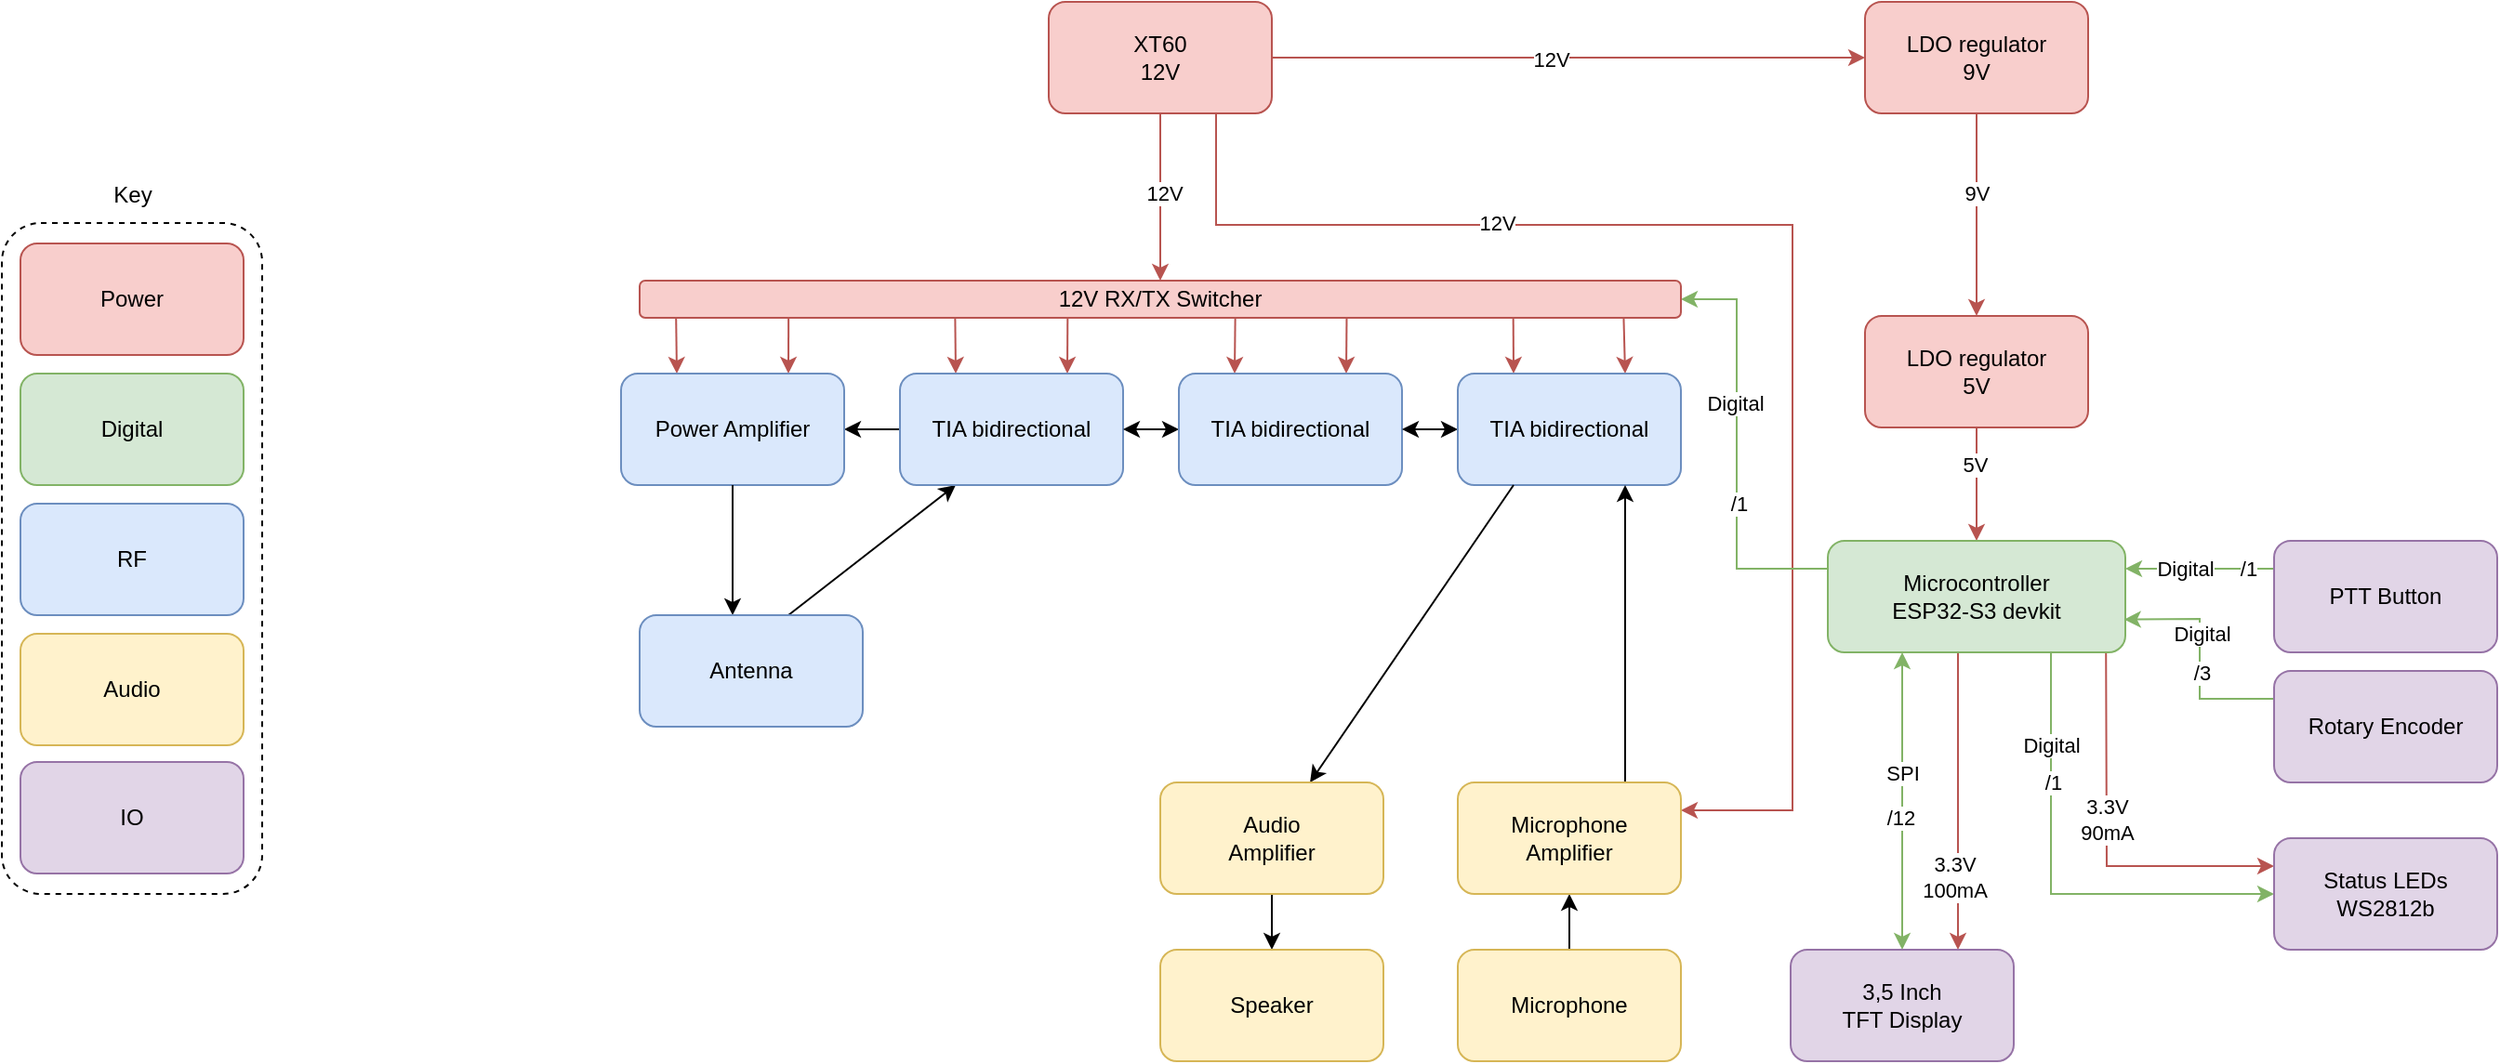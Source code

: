 <mxfile>
    <diagram id="nB85MIhoOBPVZY82rxV1" name="Page-1">
        <mxGraphModel dx="1100" dy="734" grid="1" gridSize="10" guides="1" tooltips="1" connect="1" arrows="1" fold="1" page="1" pageScale="1" pageWidth="1654" pageHeight="1169" math="0" shadow="0">
            <root>
                <mxCell id="0"/>
                <mxCell id="1" parent="0"/>
                <mxCell id="2" value="" style="rounded=1;whiteSpace=wrap;html=1;fillColor=none;dashed=1;strokeWidth=1;" parent="1" vertex="1">
                    <mxGeometry x="70" y="419" width="140" height="361" as="geometry"/>
                </mxCell>
                <mxCell id="5" style="edgeStyle=none;html=1;fillColor=#f8cecc;strokeColor=#b85450;" parent="1" source="3" target="4" edge="1">
                    <mxGeometry relative="1" as="geometry"/>
                </mxCell>
                <mxCell id="74" value="12V" style="edgeLabel;html=1;align=center;verticalAlign=middle;resizable=0;points=[];" parent="5" vertex="1" connectable="0">
                    <mxGeometry x="-0.062" y="-1" relative="1" as="geometry">
                        <mxPoint as="offset"/>
                    </mxGeometry>
                </mxCell>
                <mxCell id="41" style="edgeStyle=none;rounded=0;html=1;entryX=0.5;entryY=0;entryDx=0;entryDy=0;startArrow=none;startFill=0;endArrow=classic;endFill=1;fillColor=#f8cecc;strokeColor=#b85450;" parent="1" source="3" target="40" edge="1">
                    <mxGeometry relative="1" as="geometry"/>
                </mxCell>
                <mxCell id="77" value="12V" style="edgeLabel;html=1;align=center;verticalAlign=middle;resizable=0;points=[];" parent="41" vertex="1" connectable="0">
                    <mxGeometry x="-0.06" y="2" relative="1" as="geometry">
                        <mxPoint as="offset"/>
                    </mxGeometry>
                </mxCell>
                <mxCell id="73" style="edgeStyle=none;rounded=0;html=1;exitX=0.75;exitY=1;exitDx=0;exitDy=0;entryX=1;entryY=0.25;entryDx=0;entryDy=0;startArrow=none;startFill=0;endArrow=classic;endFill=1;fillColor=#f8cecc;strokeColor=#b85450;" parent="1" source="3" target="43" edge="1">
                    <mxGeometry relative="1" as="geometry">
                        <Array as="points">
                            <mxPoint x="723" y="420"/>
                            <mxPoint x="1033" y="420"/>
                            <mxPoint x="1033" y="735"/>
                        </Array>
                    </mxGeometry>
                </mxCell>
                <mxCell id="78" value="12V" style="edgeLabel;html=1;align=center;verticalAlign=middle;resizable=0;points=[];" parent="73" vertex="1" connectable="0">
                    <mxGeometry x="-0.207" y="1" relative="1" as="geometry">
                        <mxPoint x="-85" as="offset"/>
                    </mxGeometry>
                </mxCell>
                <mxCell id="3" value="XT60&lt;br&gt;12V" style="rounded=1;whiteSpace=wrap;html=1;strokeWidth=1;fillColor=#f8cecc;strokeColor=#b85450;" parent="1" vertex="1">
                    <mxGeometry x="633" y="300" width="120" height="60" as="geometry"/>
                </mxCell>
                <mxCell id="7" style="edgeStyle=none;html=1;entryX=0.5;entryY=0;entryDx=0;entryDy=0;fillColor=#f8cecc;strokeColor=#b85450;" parent="1" source="4" target="6" edge="1">
                    <mxGeometry relative="1" as="geometry">
                        <Array as="points"/>
                    </mxGeometry>
                </mxCell>
                <mxCell id="75" value="9V" style="edgeLabel;html=1;align=center;verticalAlign=middle;resizable=0;points=[];" parent="7" vertex="1" connectable="0">
                    <mxGeometry x="-0.223" relative="1" as="geometry">
                        <mxPoint as="offset"/>
                    </mxGeometry>
                </mxCell>
                <mxCell id="4" value="LDO regulator&lt;br&gt;9V" style="rounded=1;whiteSpace=wrap;html=1;strokeWidth=1;fillColor=#f8cecc;strokeColor=#b85450;" parent="1" vertex="1">
                    <mxGeometry x="1072" y="300" width="120" height="60" as="geometry"/>
                </mxCell>
                <mxCell id="22" style="edgeStyle=none;html=1;entryX=0.5;entryY=0;entryDx=0;entryDy=0;startArrow=none;startFill=0;endArrow=classic;endFill=1;fillColor=#f8cecc;strokeColor=#b85450;" parent="1" source="6" target="8" edge="1">
                    <mxGeometry relative="1" as="geometry"/>
                </mxCell>
                <mxCell id="76" value="5V" style="edgeLabel;html=1;align=center;verticalAlign=middle;resizable=0;points=[];" parent="22" vertex="1" connectable="0">
                    <mxGeometry x="-0.344" y="-1" relative="1" as="geometry">
                        <mxPoint as="offset"/>
                    </mxGeometry>
                </mxCell>
                <mxCell id="6" value="LDO regulator&lt;br&gt;5V" style="rounded=1;whiteSpace=wrap;html=1;strokeWidth=1;fillColor=#f8cecc;strokeColor=#b85450;" parent="1" vertex="1">
                    <mxGeometry x="1072" y="469" width="120" height="60" as="geometry"/>
                </mxCell>
                <mxCell id="19" value="" style="edgeStyle=none;html=1;startArrow=classic;startFill=1;endArrow=classic;endFill=1;exitX=0.25;exitY=1;exitDx=0;exitDy=0;fillColor=#d5e8d4;strokeColor=#82b366;entryX=0.5;entryY=0;entryDx=0;entryDy=0;" parent="1" source="8" target="10" edge="1">
                    <mxGeometry relative="1" as="geometry">
                        <mxPoint x="1092" y="630" as="sourcePoint"/>
                        <mxPoint x="1092" y="790" as="targetPoint"/>
                    </mxGeometry>
                </mxCell>
                <mxCell id="25" value="SPI" style="edgeLabel;html=1;align=center;verticalAlign=middle;resizable=0;points=[];" parent="19" vertex="1" connectable="0">
                    <mxGeometry x="-0.195" y="2" relative="1" as="geometry">
                        <mxPoint x="-2" as="offset"/>
                    </mxGeometry>
                </mxCell>
                <mxCell id="72" value="/12" style="edgeLabel;html=1;align=center;verticalAlign=middle;resizable=0;points=[];" parent="19" vertex="1" connectable="0">
                    <mxGeometry x="0.107" y="-1" relative="1" as="geometry">
                        <mxPoint as="offset"/>
                    </mxGeometry>
                </mxCell>
                <mxCell id="21" value="" style="edgeStyle=none;html=1;startArrow=none;startFill=0;endArrow=classic;endFill=1;entryX=0;entryY=0.5;entryDx=0;entryDy=0;rounded=0;fillColor=#d5e8d4;strokeColor=#82b366;" parent="1" target="20" edge="1">
                    <mxGeometry relative="1" as="geometry">
                        <mxPoint x="1172" y="650" as="sourcePoint"/>
                        <Array as="points">
                            <mxPoint x="1172" y="710"/>
                            <mxPoint x="1172" y="780"/>
                        </Array>
                    </mxGeometry>
                </mxCell>
                <mxCell id="26" value="Digital" style="edgeLabel;html=1;align=center;verticalAlign=middle;resizable=0;points=[];" parent="21" vertex="1" connectable="0">
                    <mxGeometry x="-0.475" relative="1" as="geometry">
                        <mxPoint y="-16" as="offset"/>
                    </mxGeometry>
                </mxCell>
                <mxCell id="71" value="/1" style="edgeLabel;html=1;align=center;verticalAlign=middle;resizable=0;points=[];" parent="21" vertex="1" connectable="0">
                    <mxGeometry x="-0.445" y="1" relative="1" as="geometry">
                        <mxPoint as="offset"/>
                    </mxGeometry>
                </mxCell>
                <mxCell id="28" style="edgeStyle=none;rounded=0;html=1;entryX=0.75;entryY=0;entryDx=0;entryDy=0;startArrow=none;startFill=0;endArrow=classic;endFill=1;fillColor=#f8cecc;strokeColor=#b85450;" parent="1" source="8" target="10" edge="1">
                    <mxGeometry relative="1" as="geometry">
                        <Array as="points">
                            <mxPoint x="1122" y="650"/>
                        </Array>
                    </mxGeometry>
                </mxCell>
                <mxCell id="29" value="3.3V&lt;br&gt;100mA" style="edgeLabel;html=1;align=center;verticalAlign=middle;resizable=0;points=[];" parent="28" vertex="1" connectable="0">
                    <mxGeometry x="-0.046" y="-2" relative="1" as="geometry">
                        <mxPoint y="44" as="offset"/>
                    </mxGeometry>
                </mxCell>
                <mxCell id="30" style="edgeStyle=none;rounded=0;html=1;entryX=0;entryY=0.25;entryDx=0;entryDy=0;startArrow=none;startFill=0;endArrow=classic;endFill=1;exitX=0.935;exitY=0.981;exitDx=0;exitDy=0;exitPerimeter=0;fillColor=#f8cecc;strokeColor=#b85450;" parent="1" source="8" target="20" edge="1">
                    <mxGeometry relative="1" as="geometry">
                        <Array as="points">
                            <mxPoint x="1202" y="765"/>
                        </Array>
                    </mxGeometry>
                </mxCell>
                <mxCell id="31" value="3.3V&lt;br&gt;90mA" style="edgeLabel;html=1;align=center;verticalAlign=middle;resizable=0;points=[];" parent="30" vertex="1" connectable="0">
                    <mxGeometry x="-0.306" y="-2" relative="1" as="geometry">
                        <mxPoint x="2" y="19" as="offset"/>
                    </mxGeometry>
                </mxCell>
                <mxCell id="42" style="edgeStyle=none;rounded=0;html=1;exitX=0;exitY=0.25;exitDx=0;exitDy=0;entryX=1;entryY=0.5;entryDx=0;entryDy=0;startArrow=none;startFill=0;endArrow=classic;endFill=1;fillColor=#d5e8d4;strokeColor=#82b366;" parent="1" source="8" target="40" edge="1">
                    <mxGeometry relative="1" as="geometry">
                        <Array as="points">
                            <mxPoint x="1003" y="605"/>
                            <mxPoint x="1003" y="460"/>
                        </Array>
                    </mxGeometry>
                </mxCell>
                <mxCell id="65" value="Digital" style="edgeLabel;html=1;align=center;verticalAlign=middle;resizable=0;points=[];" parent="42" vertex="1" connectable="0">
                    <mxGeometry x="0.236" y="1" relative="1" as="geometry">
                        <mxPoint as="offset"/>
                    </mxGeometry>
                </mxCell>
                <mxCell id="68" value="/1" style="edgeLabel;html=1;align=center;verticalAlign=middle;resizable=0;points=[];" parent="42" vertex="1" connectable="0">
                    <mxGeometry x="-0.62" y="-1" relative="1" as="geometry">
                        <mxPoint x="-6" y="-34" as="offset"/>
                    </mxGeometry>
                </mxCell>
                <mxCell id="8" value="Microcontroller&lt;br&gt;ESP32-S3 devkit" style="rounded=1;whiteSpace=wrap;html=1;strokeWidth=1;fillColor=#d5e8d4;strokeColor=#82b366;" parent="1" vertex="1">
                    <mxGeometry x="1052" y="590" width="160" height="60" as="geometry"/>
                </mxCell>
                <mxCell id="10" value="3,5 Inch &lt;br&gt;TFT Display" style="rounded=1;whiteSpace=wrap;html=1;strokeWidth=1;fillColor=#e1d5e7;strokeColor=#9673a6;" parent="1" vertex="1">
                    <mxGeometry x="1032" y="810" width="120" height="60" as="geometry"/>
                </mxCell>
                <mxCell id="24" style="edgeStyle=none;html=1;exitX=0;exitY=0.25;exitDx=0;exitDy=0;entryX=0.996;entryY=0.706;entryDx=0;entryDy=0;entryPerimeter=0;startArrow=none;startFill=0;endArrow=classic;endFill=1;rounded=0;fillColor=#d5e8d4;strokeColor=#82b366;" parent="1" source="14" target="8" edge="1">
                    <mxGeometry relative="1" as="geometry">
                        <Array as="points">
                            <mxPoint x="1252" y="675"/>
                            <mxPoint x="1252" y="632"/>
                        </Array>
                    </mxGeometry>
                </mxCell>
                <mxCell id="67" value="Digital" style="edgeLabel;html=1;align=center;verticalAlign=middle;resizable=0;points=[];" parent="24" vertex="1" connectable="0">
                    <mxGeometry x="0.084" y="-1" relative="1" as="geometry">
                        <mxPoint y="-8" as="offset"/>
                    </mxGeometry>
                </mxCell>
                <mxCell id="70" value="/3" style="edgeLabel;html=1;align=center;verticalAlign=middle;resizable=0;points=[];" parent="24" vertex="1" connectable="0">
                    <mxGeometry x="-0.197" y="-1" relative="1" as="geometry">
                        <mxPoint y="-5" as="offset"/>
                    </mxGeometry>
                </mxCell>
                <mxCell id="14" value="Rotary Encoder" style="whiteSpace=wrap;html=1;fillColor=#e1d5e7;strokeColor=#9673a6;rounded=1;strokeWidth=1;" parent="1" vertex="1">
                    <mxGeometry x="1292" y="660" width="120" height="60" as="geometry"/>
                </mxCell>
                <mxCell id="23" style="edgeStyle=none;html=1;entryX=1;entryY=0.25;entryDx=0;entryDy=0;startArrow=none;startFill=0;endArrow=classic;endFill=1;exitX=0;exitY=0.25;exitDx=0;exitDy=0;fillColor=#d5e8d4;strokeColor=#82b366;" parent="1" source="17" target="8" edge="1">
                    <mxGeometry relative="1" as="geometry"/>
                </mxCell>
                <mxCell id="66" value="Digital" style="edgeLabel;html=1;align=center;verticalAlign=middle;resizable=0;points=[];" parent="23" vertex="1" connectable="0">
                    <mxGeometry x="0.267" relative="1" as="geometry">
                        <mxPoint x="2" as="offset"/>
                    </mxGeometry>
                </mxCell>
                <mxCell id="69" value="/1" style="edgeLabel;html=1;align=center;verticalAlign=middle;resizable=0;points=[];" parent="23" vertex="1" connectable="0">
                    <mxGeometry x="-0.65" relative="1" as="geometry">
                        <mxPoint as="offset"/>
                    </mxGeometry>
                </mxCell>
                <mxCell id="17" value="PTT Button" style="whiteSpace=wrap;html=1;fillColor=#e1d5e7;strokeColor=#9673a6;rounded=1;strokeWidth=1;" parent="1" vertex="1">
                    <mxGeometry x="1292" y="590" width="120" height="60" as="geometry"/>
                </mxCell>
                <mxCell id="20" value="Status LEDs&lt;br&gt;WS2812b" style="whiteSpace=wrap;html=1;fillColor=#e1d5e7;strokeColor=#9673a6;rounded=1;strokeWidth=1;" parent="1" vertex="1">
                    <mxGeometry x="1292" y="750" width="120" height="60" as="geometry"/>
                </mxCell>
                <mxCell id="32" value="Power" style="rounded=1;whiteSpace=wrap;html=1;strokeWidth=1;fillColor=#f8cecc;strokeColor=#b85450;" parent="1" vertex="1">
                    <mxGeometry x="80" y="430" width="120" height="60" as="geometry"/>
                </mxCell>
                <mxCell id="33" value="Digital" style="rounded=1;whiteSpace=wrap;html=1;strokeWidth=1;fillColor=#d5e8d4;strokeColor=#82b366;" parent="1" vertex="1">
                    <mxGeometry x="80" y="500" width="120" height="60" as="geometry"/>
                </mxCell>
                <mxCell id="51" style="edgeStyle=none;rounded=0;html=1;startArrow=none;startFill=0;endArrow=classic;endFill=1;" parent="1" source="34" edge="1">
                    <mxGeometry relative="1" as="geometry">
                        <mxPoint x="523" y="530" as="targetPoint"/>
                    </mxGeometry>
                </mxCell>
                <mxCell id="54" style="edgeStyle=none;rounded=0;html=1;exitX=0.25;exitY=1;exitDx=0;exitDy=0;entryX=0.75;entryY=0;entryDx=0;entryDy=0;startArrow=classic;startFill=1;endArrow=none;endFill=0;" parent="1" source="34" edge="1">
                    <mxGeometry relative="1" as="geometry">
                        <mxPoint x="493" y="630" as="targetPoint"/>
                    </mxGeometry>
                </mxCell>
                <mxCell id="59" style="edgeStyle=none;rounded=0;html=1;exitX=0.25;exitY=0;exitDx=0;exitDy=0;entryX=0.303;entryY=0.976;entryDx=0;entryDy=0;entryPerimeter=0;startArrow=classic;startFill=1;endArrow=none;endFill=0;fillColor=#f8cecc;strokeColor=#b85450;" parent="1" source="34" target="40" edge="1">
                    <mxGeometry relative="1" as="geometry"/>
                </mxCell>
                <mxCell id="60" style="edgeStyle=none;rounded=0;html=1;exitX=0.75;exitY=0;exitDx=0;exitDy=0;entryX=0.411;entryY=0.999;entryDx=0;entryDy=0;entryPerimeter=0;startArrow=classic;startFill=1;endArrow=none;endFill=0;fillColor=#f8cecc;strokeColor=#b85450;" parent="1" source="34" target="40" edge="1">
                    <mxGeometry relative="1" as="geometry"/>
                </mxCell>
                <mxCell id="34" value="TIA bidirectional" style="rounded=1;whiteSpace=wrap;html=1;strokeWidth=1;fillColor=#dae8fc;strokeColor=#6c8ebf;" parent="1" vertex="1">
                    <mxGeometry x="553" y="500" width="120" height="60" as="geometry"/>
                </mxCell>
                <mxCell id="50" style="edgeStyle=none;rounded=0;html=1;entryX=1;entryY=0.5;entryDx=0;entryDy=0;startArrow=classic;startFill=1;endArrow=classic;endFill=1;" parent="1" source="35" target="34" edge="1">
                    <mxGeometry relative="1" as="geometry"/>
                </mxCell>
                <mxCell id="57" style="edgeStyle=none;rounded=0;html=1;exitX=0.25;exitY=0;exitDx=0;exitDy=0;entryX=0.572;entryY=0.976;entryDx=0;entryDy=0;entryPerimeter=0;startArrow=classic;startFill=1;endArrow=none;endFill=0;fillColor=#f8cecc;strokeColor=#b85450;" parent="1" source="35" target="40" edge="1">
                    <mxGeometry relative="1" as="geometry"/>
                </mxCell>
                <mxCell id="58" style="edgeStyle=none;rounded=0;html=1;exitX=0.75;exitY=0;exitDx=0;exitDy=0;entryX=0.679;entryY=1.022;entryDx=0;entryDy=0;entryPerimeter=0;startArrow=classic;startFill=1;endArrow=none;endFill=0;fillColor=#f8cecc;strokeColor=#b85450;" parent="1" source="35" target="40" edge="1">
                    <mxGeometry relative="1" as="geometry"/>
                </mxCell>
                <mxCell id="35" value="TIA bidirectional" style="rounded=1;whiteSpace=wrap;html=1;strokeWidth=1;fillColor=#dae8fc;strokeColor=#6c8ebf;" parent="1" vertex="1">
                    <mxGeometry x="703" y="500" width="120" height="60" as="geometry"/>
                </mxCell>
                <mxCell id="49" style="edgeStyle=none;rounded=0;html=1;startArrow=classic;startFill=1;endArrow=classic;endFill=1;" parent="1" source="36" target="35" edge="1">
                    <mxGeometry relative="1" as="geometry"/>
                </mxCell>
                <mxCell id="55" style="edgeStyle=none;rounded=0;html=1;exitX=0.25;exitY=0;exitDx=0;exitDy=0;entryX=0.839;entryY=1;entryDx=0;entryDy=0;entryPerimeter=0;startArrow=classic;startFill=1;endArrow=none;endFill=0;fillColor=#f8cecc;strokeColor=#b85450;" parent="1" source="36" target="40" edge="1">
                    <mxGeometry relative="1" as="geometry"/>
                </mxCell>
                <mxCell id="56" style="edgeStyle=none;rounded=0;html=1;exitX=0.75;exitY=0;exitDx=0;exitDy=0;entryX=0.945;entryY=0.976;entryDx=0;entryDy=0;entryPerimeter=0;startArrow=classic;startFill=1;endArrow=none;endFill=0;fillColor=#f8cecc;strokeColor=#b85450;" parent="1" source="36" target="40" edge="1">
                    <mxGeometry relative="1" as="geometry"/>
                </mxCell>
                <mxCell id="36" value="TIA bidirectional" style="rounded=1;whiteSpace=wrap;html=1;strokeWidth=1;fillColor=#dae8fc;strokeColor=#6c8ebf;" parent="1" vertex="1">
                    <mxGeometry x="853" y="500" width="120" height="60" as="geometry"/>
                </mxCell>
                <mxCell id="61" style="edgeStyle=none;rounded=0;html=1;exitX=0.25;exitY=0;exitDx=0;exitDy=0;entryX=0.035;entryY=1.022;entryDx=0;entryDy=0;entryPerimeter=0;startArrow=classic;startFill=1;endArrow=none;endFill=0;fillColor=#f8cecc;strokeColor=#b85450;" parent="1" target="40" edge="1">
                    <mxGeometry relative="1" as="geometry">
                        <mxPoint x="433" y="500.0" as="sourcePoint"/>
                    </mxGeometry>
                </mxCell>
                <mxCell id="62" style="edgeStyle=none;rounded=0;html=1;exitX=0.75;exitY=0;exitDx=0;exitDy=0;entryX=0.143;entryY=1;entryDx=0;entryDy=0;entryPerimeter=0;startArrow=classic;startFill=1;endArrow=none;endFill=0;fillColor=#f8cecc;strokeColor=#b85450;" parent="1" target="40" edge="1">
                    <mxGeometry relative="1" as="geometry">
                        <mxPoint x="493" y="500.0" as="sourcePoint"/>
                    </mxGeometry>
                </mxCell>
                <mxCell id="37" value="Power Amplifier" style="rounded=1;whiteSpace=wrap;html=1;strokeWidth=1;fillColor=#dae8fc;strokeColor=#6c8ebf;" parent="1" vertex="1">
                    <mxGeometry x="403" y="500" width="120" height="60" as="geometry"/>
                </mxCell>
                <mxCell id="44" value="" style="edgeStyle=none;rounded=0;html=1;startArrow=none;startFill=0;endArrow=classic;endFill=1;" parent="1" source="38" target="43" edge="1">
                    <mxGeometry relative="1" as="geometry"/>
                </mxCell>
                <mxCell id="38" value="Microphone" style="rounded=1;whiteSpace=wrap;html=1;strokeWidth=1;fillColor=#fff2cc;strokeColor=#d6b656;" parent="1" vertex="1">
                    <mxGeometry x="853" y="810" width="120" height="60" as="geometry"/>
                </mxCell>
                <mxCell id="46" value="" style="edgeStyle=none;rounded=0;html=1;startArrow=classic;startFill=1;endArrow=none;endFill=0;" parent="1" source="39" target="45" edge="1">
                    <mxGeometry relative="1" as="geometry"/>
                </mxCell>
                <mxCell id="39" value="Speaker" style="rounded=1;whiteSpace=wrap;html=1;strokeWidth=1;fillColor=#fff2cc;strokeColor=#d6b656;" parent="1" vertex="1">
                    <mxGeometry x="693" y="810" width="120" height="60" as="geometry"/>
                </mxCell>
                <mxCell id="40" value="12V RX/TX Switcher" style="rounded=1;whiteSpace=wrap;html=1;strokeWidth=1;fillColor=#f8cecc;strokeColor=#b85450;" parent="1" vertex="1">
                    <mxGeometry x="413" y="450" width="560" height="20" as="geometry"/>
                </mxCell>
                <mxCell id="47" style="edgeStyle=none;rounded=0;html=1;entryX=0.75;entryY=1;entryDx=0;entryDy=0;startArrow=none;startFill=0;endArrow=classic;endFill=1;" parent="1" source="43" target="36" edge="1">
                    <mxGeometry relative="1" as="geometry">
                        <Array as="points">
                            <mxPoint x="943" y="720"/>
                        </Array>
                    </mxGeometry>
                </mxCell>
                <mxCell id="43" value="Microphone &lt;br&gt;Amplifier" style="whiteSpace=wrap;html=1;fillColor=#fff2cc;strokeColor=#d6b656;rounded=1;strokeWidth=1;" parent="1" vertex="1">
                    <mxGeometry x="853" y="720" width="120" height="60" as="geometry"/>
                </mxCell>
                <mxCell id="48" style="edgeStyle=none;rounded=0;html=1;entryX=0.25;entryY=1;entryDx=0;entryDy=0;startArrow=classic;startFill=1;endArrow=none;endFill=0;" parent="1" source="45" target="36" edge="1">
                    <mxGeometry relative="1" as="geometry"/>
                </mxCell>
                <mxCell id="45" value="Audio&lt;br&gt;Amplifier" style="whiteSpace=wrap;html=1;fillColor=#fff2cc;strokeColor=#d6b656;rounded=1;strokeWidth=1;" parent="1" vertex="1">
                    <mxGeometry x="693" y="720" width="120" height="60" as="geometry"/>
                </mxCell>
                <mxCell id="53" style="edgeStyle=none;rounded=0;html=1;entryX=0.5;entryY=1;entryDx=0;entryDy=0;startArrow=classic;startFill=1;endArrow=none;endFill=0;" parent="1" edge="1">
                    <mxGeometry relative="1" as="geometry">
                        <mxPoint x="463" y="630" as="sourcePoint"/>
                        <mxPoint x="463" y="560" as="targetPoint"/>
                    </mxGeometry>
                </mxCell>
                <mxCell id="52" value="Antenna" style="rounded=1;whiteSpace=wrap;html=1;strokeWidth=1;fillColor=#dae8fc;strokeColor=#6c8ebf;" parent="1" vertex="1">
                    <mxGeometry x="413" y="630" width="120" height="60" as="geometry"/>
                </mxCell>
                <mxCell id="63" value="RF" style="rounded=1;whiteSpace=wrap;html=1;strokeWidth=1;fillColor=#dae8fc;strokeColor=#6c8ebf;" parent="1" vertex="1">
                    <mxGeometry x="80" y="570" width="120" height="60" as="geometry"/>
                </mxCell>
                <mxCell id="64" value="Audio" style="rounded=1;whiteSpace=wrap;html=1;strokeWidth=1;fillColor=#fff2cc;strokeColor=#d6b656;" parent="1" vertex="1">
                    <mxGeometry x="80" y="640" width="120" height="60" as="geometry"/>
                </mxCell>
                <mxCell id="79" value="IO" style="whiteSpace=wrap;html=1;fillColor=#e1d5e7;strokeColor=#9673a6;rounded=1;strokeWidth=1;" parent="1" vertex="1">
                    <mxGeometry x="80" y="709" width="120" height="60" as="geometry"/>
                </mxCell>
                <mxCell id="80" value="Key" style="text;html=1;align=center;verticalAlign=middle;resizable=0;points=[];autosize=1;strokeColor=none;fillColor=none;" parent="1" vertex="1">
                    <mxGeometry x="120" y="389" width="40" height="30" as="geometry"/>
                </mxCell>
            </root>
        </mxGraphModel>
    </diagram>
</mxfile>